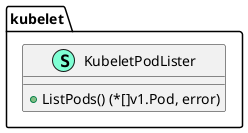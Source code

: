 @startuml
namespace kubelet {
    class KubeletPodLister << (S,Aquamarine) >> {
        + ListPods() (*[]v1.Pod, error)

    }
}



@enduml
